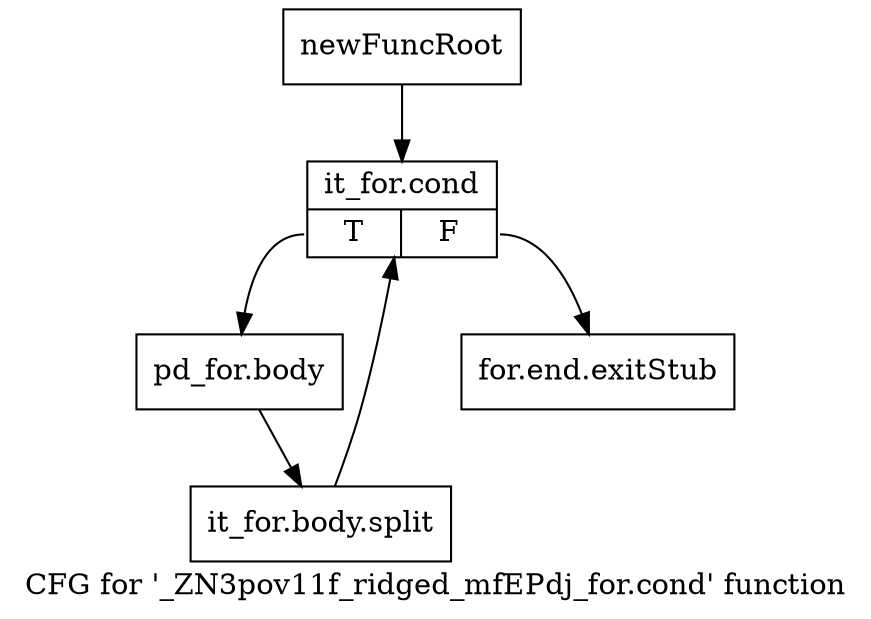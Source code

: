 digraph "CFG for '_ZN3pov11f_ridged_mfEPdj_for.cond' function" {
	label="CFG for '_ZN3pov11f_ridged_mfEPdj_for.cond' function";

	Node0x243ec60 [shape=record,label="{newFuncRoot}"];
	Node0x243ec60 -> Node0x243ed00;
	Node0x243ecb0 [shape=record,label="{for.end.exitStub}"];
	Node0x243ed00 [shape=record,label="{it_for.cond|{<s0>T|<s1>F}}"];
	Node0x243ed00:s0 -> Node0x243ed50;
	Node0x243ed00:s1 -> Node0x243ecb0;
	Node0x243ed50 [shape=record,label="{pd_for.body}"];
	Node0x243ed50 -> Node0x37726f0;
	Node0x37726f0 [shape=record,label="{it_for.body.split}"];
	Node0x37726f0 -> Node0x243ed00;
}
